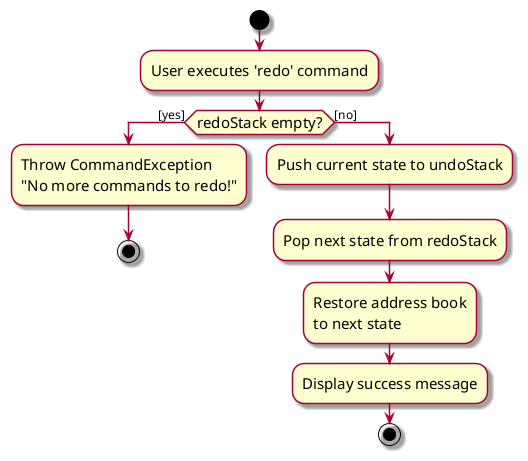 @startuml
skin rose
skinparam ActivityFontSize 15
skinparam ArrowFontSize 12

start
:User executes 'redo' command;

if (redoStack empty?) then ([yes])
  :Throw CommandException\n"No more commands to redo!";
  stop
else ([no])
  :Push current state to undoStack;
  :Pop next state from redoStack;
  :Restore address book\nto next state;
  :Display success message;
  stop
endif

@enduml
